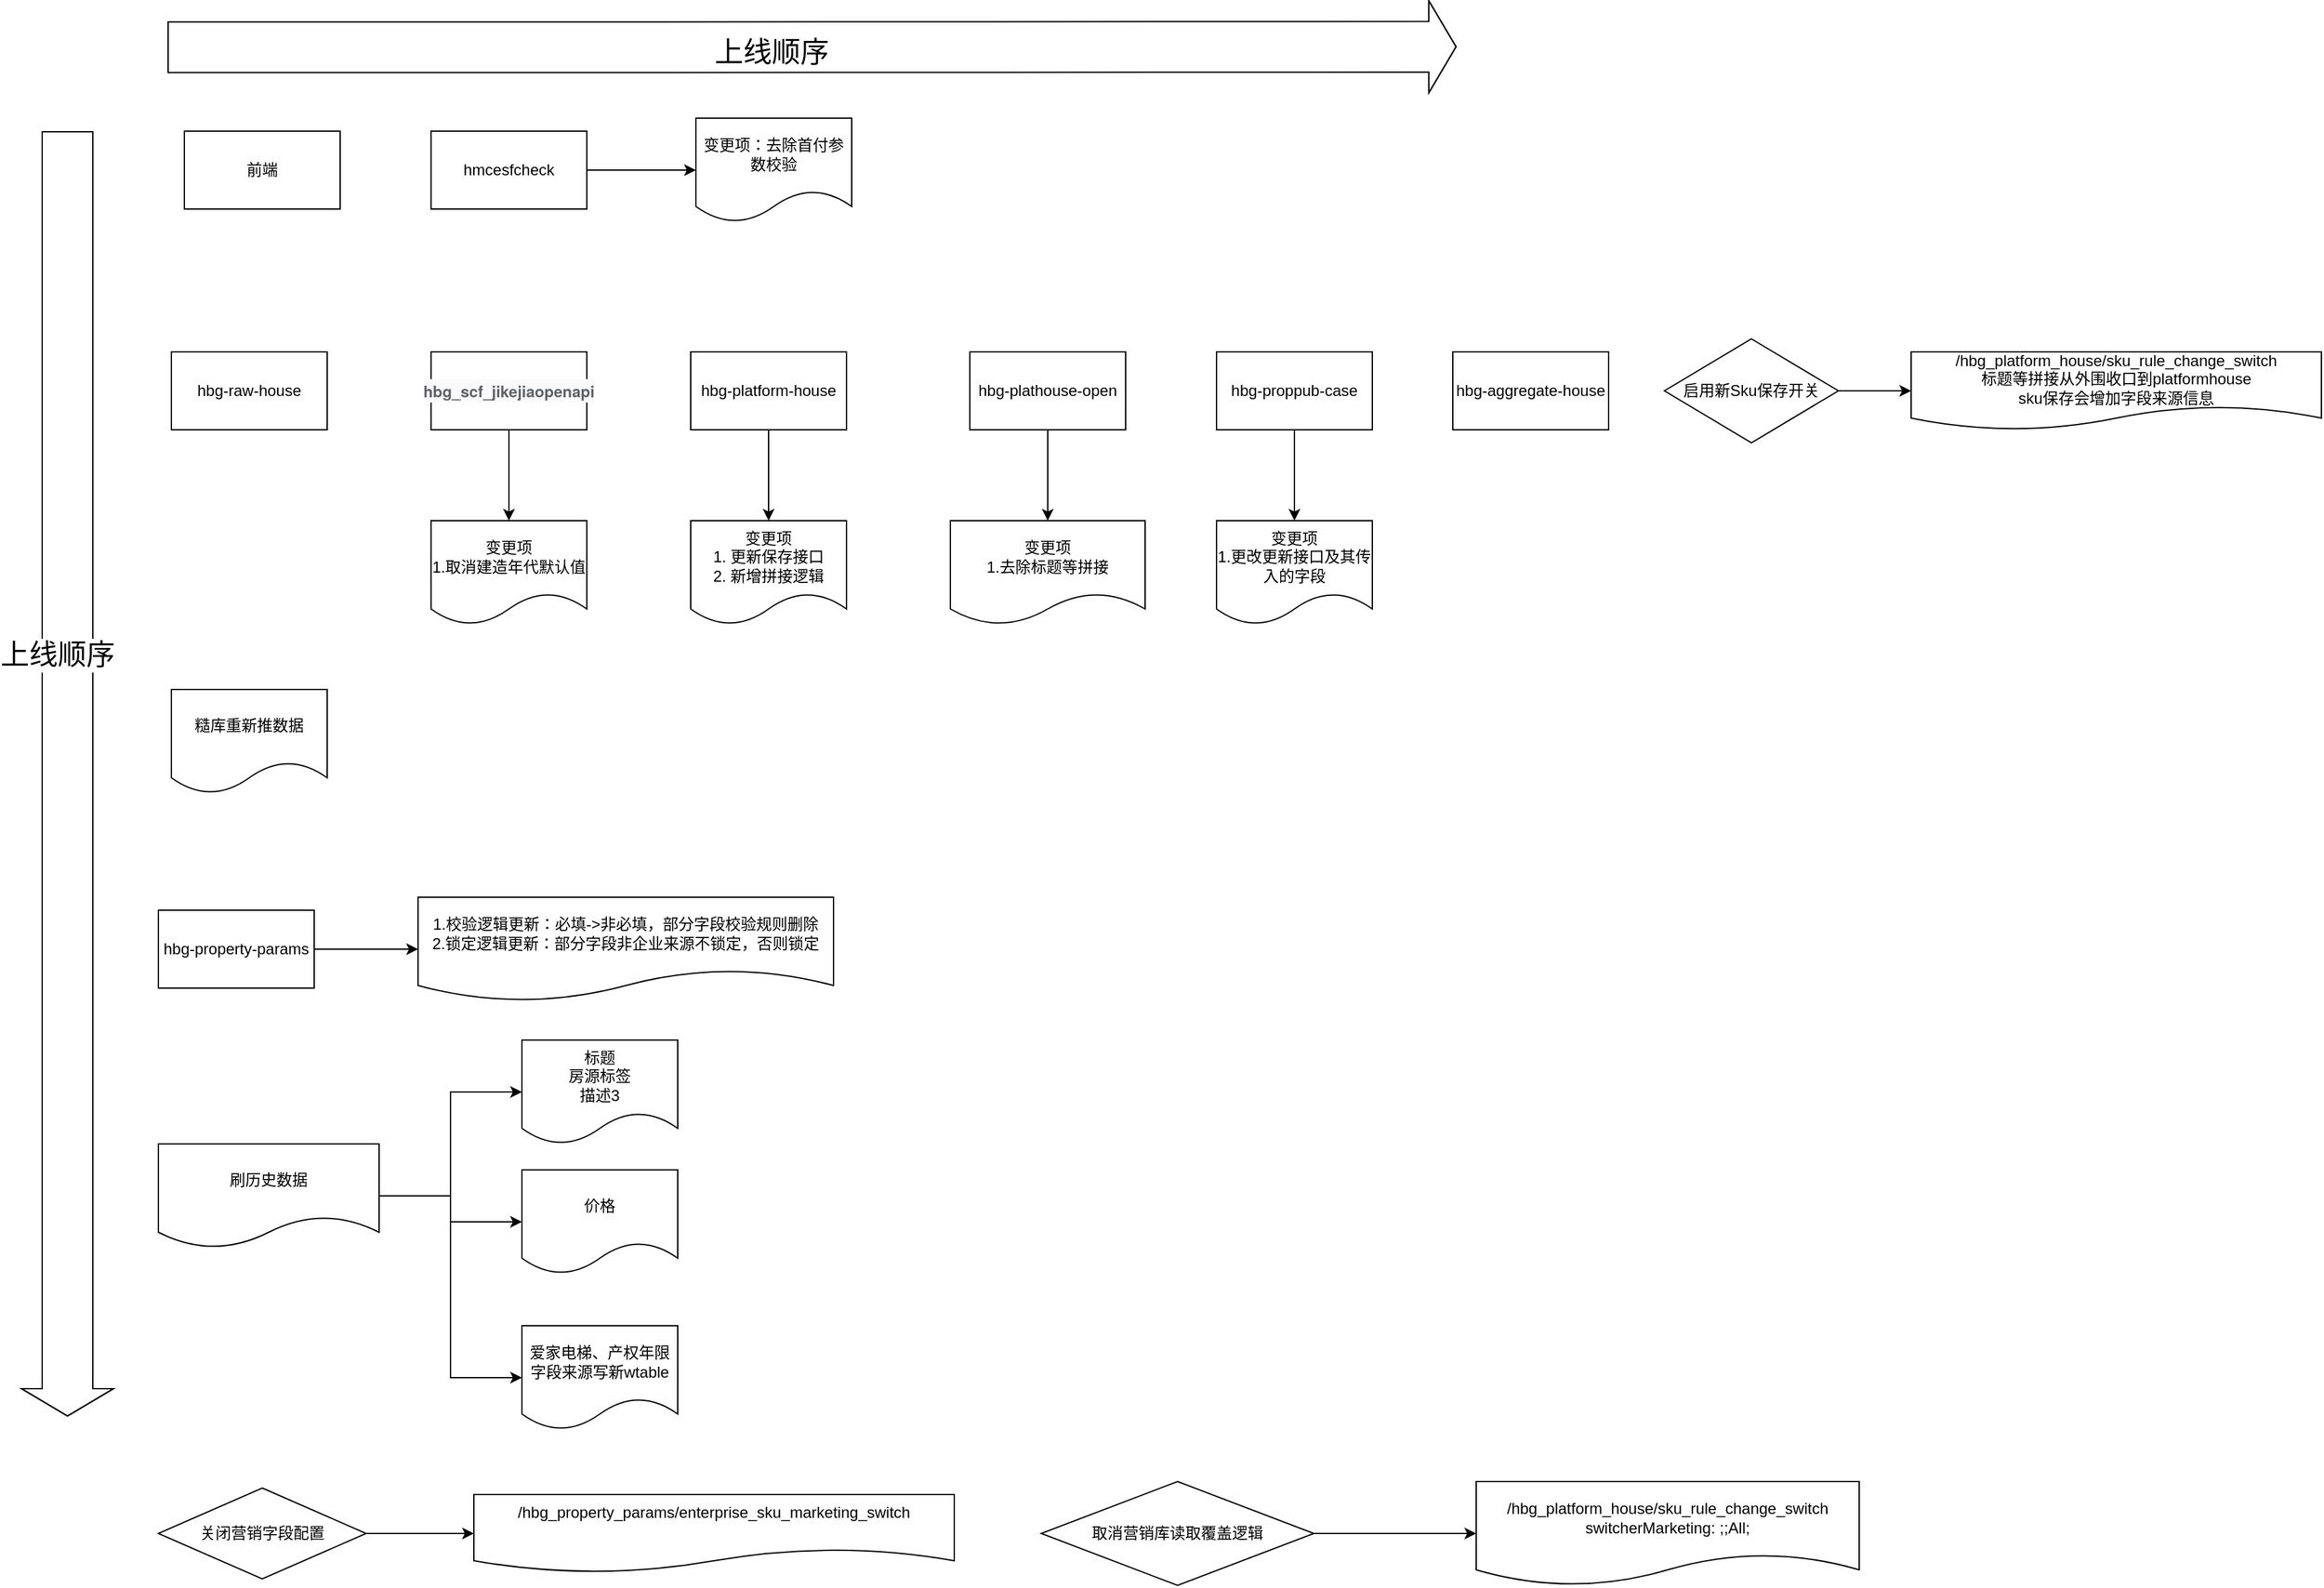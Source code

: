<mxfile version="20.8.1" type="github">
  <diagram id="y_53rAG5DGesoi1Buwiy" name="Page-1">
    <mxGraphModel dx="2099" dy="788" grid="1" gridSize="10" guides="1" tooltips="1" connect="1" arrows="1" fold="1" page="1" pageScale="1" pageWidth="827" pageHeight="1169" math="0" shadow="0">
      <root>
        <mxCell id="0" />
        <mxCell id="1" parent="0" />
        <mxCell id="_C74lV_GxV1o3IRPBV0W-9" value="" style="edgeStyle=orthogonalEdgeStyle;rounded=0;orthogonalLoop=1;jettySize=auto;html=1;" parent="1" source="_C74lV_GxV1o3IRPBV0W-1" target="_C74lV_GxV1o3IRPBV0W-8" edge="1">
          <mxGeometry relative="1" as="geometry" />
        </mxCell>
        <mxCell id="_C74lV_GxV1o3IRPBV0W-1" value="hmcesfcheck" style="rounded=0;whiteSpace=wrap;html=1;" parent="1" vertex="1">
          <mxGeometry x="320" y="100" width="120" height="60" as="geometry" />
        </mxCell>
        <mxCell id="_C74lV_GxV1o3IRPBV0W-2" value="hbg-aggregate-house" style="rounded=0;whiteSpace=wrap;html=1;" parent="1" vertex="1">
          <mxGeometry x="1107" y="270" width="120" height="60" as="geometry" />
        </mxCell>
        <mxCell id="_C74lV_GxV1o3IRPBV0W-44" value="" style="edgeStyle=orthogonalEdgeStyle;rounded=0;orthogonalLoop=1;jettySize=auto;html=1;strokeColor=default;strokeWidth=1;fontSize=12;" parent="1" source="_C74lV_GxV1o3IRPBV0W-3" target="_C74lV_GxV1o3IRPBV0W-43" edge="1">
          <mxGeometry relative="1" as="geometry" />
        </mxCell>
        <mxCell id="_C74lV_GxV1o3IRPBV0W-3" value="hbg-platform-house" style="rounded=0;whiteSpace=wrap;html=1;" parent="1" vertex="1">
          <mxGeometry x="520" y="270" width="120" height="60" as="geometry" />
        </mxCell>
        <mxCell id="_C74lV_GxV1o3IRPBV0W-39" value="" style="edgeStyle=orthogonalEdgeStyle;rounded=0;orthogonalLoop=1;jettySize=auto;html=1;strokeColor=default;strokeWidth=1;fontSize=12;" parent="1" source="_C74lV_GxV1o3IRPBV0W-4" target="_C74lV_GxV1o3IRPBV0W-38" edge="1">
          <mxGeometry relative="1" as="geometry" />
        </mxCell>
        <mxCell id="_C74lV_GxV1o3IRPBV0W-4" value="hbg-plathouse-open" style="rounded=0;whiteSpace=wrap;html=1;" parent="1" vertex="1">
          <mxGeometry x="735" y="270" width="120" height="60" as="geometry" />
        </mxCell>
        <mxCell id="_C74lV_GxV1o3IRPBV0W-12" value="" style="edgeStyle=orthogonalEdgeStyle;rounded=0;orthogonalLoop=1;jettySize=auto;html=1;" parent="1" source="_C74lV_GxV1o3IRPBV0W-5" target="_C74lV_GxV1o3IRPBV0W-11" edge="1">
          <mxGeometry relative="1" as="geometry" />
        </mxCell>
        <mxCell id="_C74lV_GxV1o3IRPBV0W-5" value="hbg-property-params" style="rounded=0;whiteSpace=wrap;html=1;" parent="1" vertex="1">
          <mxGeometry x="110" y="700" width="120" height="60" as="geometry" />
        </mxCell>
        <mxCell id="_C74lV_GxV1o3IRPBV0W-41" value="" style="edgeStyle=orthogonalEdgeStyle;rounded=0;orthogonalLoop=1;jettySize=auto;html=1;strokeColor=default;strokeWidth=1;fontSize=12;" parent="1" source="_C74lV_GxV1o3IRPBV0W-6" target="_C74lV_GxV1o3IRPBV0W-40" edge="1">
          <mxGeometry relative="1" as="geometry" />
        </mxCell>
        <mxCell id="_C74lV_GxV1o3IRPBV0W-6" value="hbg-proppub-case" style="rounded=0;whiteSpace=wrap;html=1;" parent="1" vertex="1">
          <mxGeometry x="925" y="270" width="120" height="60" as="geometry" />
        </mxCell>
        <mxCell id="_C74lV_GxV1o3IRPBV0W-7" value="hbg-raw-house" style="rounded=0;whiteSpace=wrap;html=1;" parent="1" vertex="1">
          <mxGeometry x="120" y="270" width="120" height="60" as="geometry" />
        </mxCell>
        <mxCell id="_C74lV_GxV1o3IRPBV0W-8" value="变更项：去除首付参数校验" style="shape=document;whiteSpace=wrap;html=1;boundedLbl=1;rounded=0;" parent="1" vertex="1">
          <mxGeometry x="524" y="90" width="120" height="80" as="geometry" />
        </mxCell>
        <mxCell id="_C74lV_GxV1o3IRPBV0W-20" value="" style="edgeStyle=orthogonalEdgeStyle;rounded=0;orthogonalLoop=1;jettySize=auto;html=1;strokeColor=default;strokeWidth=1;fontSize=12;" parent="1" source="_C74lV_GxV1o3IRPBV0W-10" target="_C74lV_GxV1o3IRPBV0W-19" edge="1">
          <mxGeometry relative="1" as="geometry" />
        </mxCell>
        <mxCell id="_C74lV_GxV1o3IRPBV0W-10" value="启用新Sku保存开关" style="rhombus;whiteSpace=wrap;html=1;" parent="1" vertex="1">
          <mxGeometry x="1270" y="260" width="134" height="80" as="geometry" />
        </mxCell>
        <mxCell id="_C74lV_GxV1o3IRPBV0W-11" value="1.校验逻辑更新：必填-&amp;gt;非必填，部分字段校验规则删除&lt;br&gt;2.锁定逻辑更新：部分字段非企业来源不锁定，否则锁定" style="shape=document;whiteSpace=wrap;html=1;boundedLbl=1;rounded=0;" parent="1" vertex="1">
          <mxGeometry x="310" y="690" width="320" height="80" as="geometry" />
        </mxCell>
        <mxCell id="_C74lV_GxV1o3IRPBV0W-13" value="" style="shape=flexArrow;endArrow=classic;html=1;rounded=0;width=39;endSize=6.67;endWidth=31;strokeWidth=1;fontSize=22;verticalAlign=bottom;strokeColor=default;" parent="1" edge="1">
          <mxGeometry width="50" height="50" relative="1" as="geometry">
            <mxPoint x="40" y="100" as="sourcePoint" />
            <mxPoint x="40" y="1090" as="targetPoint" />
            <Array as="points">
              <mxPoint x="40" y="360" />
            </Array>
          </mxGeometry>
        </mxCell>
        <mxCell id="_C74lV_GxV1o3IRPBV0W-15" value="上线顺序" style="edgeLabel;html=1;align=center;verticalAlign=top;resizable=0;points=[];fontSize=22;" parent="_C74lV_GxV1o3IRPBV0W-13" vertex="1" connectable="0">
          <mxGeometry x="-0.225" y="-8" relative="1" as="geometry">
            <mxPoint as="offset" />
          </mxGeometry>
        </mxCell>
        <mxCell id="_C74lV_GxV1o3IRPBV0W-18" value="" style="edgeStyle=orthogonalEdgeStyle;rounded=0;orthogonalLoop=1;jettySize=auto;html=1;strokeColor=default;strokeWidth=1;fontSize=12;" parent="1" source="_C74lV_GxV1o3IRPBV0W-16" target="_C74lV_GxV1o3IRPBV0W-17" edge="1">
          <mxGeometry relative="1" as="geometry" />
        </mxCell>
        <mxCell id="_C74lV_GxV1o3IRPBV0W-16" value="关闭营销字段配置" style="rhombus;whiteSpace=wrap;html=1;fontSize=12;" parent="1" vertex="1">
          <mxGeometry x="110" y="1145" width="160" height="70" as="geometry" />
        </mxCell>
        <mxCell id="_C74lV_GxV1o3IRPBV0W-17" value="&lt;div&gt;/hbg_property_params/enterprise_sku_marketing_switch&lt;/div&gt;&lt;div&gt;&lt;br&gt;&lt;/div&gt;" style="shape=document;whiteSpace=wrap;html=1;boundedLbl=1;" parent="1" vertex="1">
          <mxGeometry x="353" y="1150" width="370" height="60" as="geometry" />
        </mxCell>
        <mxCell id="_C74lV_GxV1o3IRPBV0W-19" value="&lt;div&gt;/hbg_platform_house/sku_rule_change_switch&lt;/div&gt;&lt;div&gt;标题等拼接从外围收口到platformhouse&lt;br&gt;sku保存会增加字段来源信息&lt;/div&gt;" style="shape=document;whiteSpace=wrap;html=1;boundedLbl=1;" parent="1" vertex="1">
          <mxGeometry x="1460" y="270" width="316" height="60" as="geometry" />
        </mxCell>
        <mxCell id="_C74lV_GxV1o3IRPBV0W-21" value="前端" style="rounded=0;whiteSpace=wrap;html=1;fontSize=12;" parent="1" vertex="1">
          <mxGeometry x="130" y="100" width="120" height="60" as="geometry" />
        </mxCell>
        <mxCell id="cUx0VObGmz9LaMdMKPmV-6" value="" style="edgeStyle=orthogonalEdgeStyle;rounded=0;orthogonalLoop=1;jettySize=auto;html=1;" edge="1" parent="1" source="_C74lV_GxV1o3IRPBV0W-23" target="cUx0VObGmz9LaMdMKPmV-5">
          <mxGeometry relative="1" as="geometry" />
        </mxCell>
        <mxCell id="cUx0VObGmz9LaMdMKPmV-9" style="edgeStyle=orthogonalEdgeStyle;rounded=0;orthogonalLoop=1;jettySize=auto;html=1;entryX=0;entryY=0.5;entryDx=0;entryDy=0;" edge="1" parent="1" source="_C74lV_GxV1o3IRPBV0W-23" target="cUx0VObGmz9LaMdMKPmV-10">
          <mxGeometry relative="1" as="geometry">
            <mxPoint x="390" y="960" as="targetPoint" />
            <Array as="points">
              <mxPoint x="335" y="920" />
              <mxPoint x="335" y="940" />
            </Array>
          </mxGeometry>
        </mxCell>
        <mxCell id="cUx0VObGmz9LaMdMKPmV-17" value="" style="edgeStyle=orthogonalEdgeStyle;rounded=0;orthogonalLoop=1;jettySize=auto;html=1;entryX=0;entryY=0.5;entryDx=0;entryDy=0;" edge="1" parent="1" source="_C74lV_GxV1o3IRPBV0W-23" target="cUx0VObGmz9LaMdMKPmV-16">
          <mxGeometry relative="1" as="geometry" />
        </mxCell>
        <mxCell id="_C74lV_GxV1o3IRPBV0W-23" value="刷历史数据" style="shape=document;whiteSpace=wrap;html=1;boundedLbl=1;rounded=0;" parent="1" vertex="1">
          <mxGeometry x="110" y="880" width="170" height="80" as="geometry" />
        </mxCell>
        <mxCell id="_C74lV_GxV1o3IRPBV0W-34" value="" style="shape=flexArrow;endArrow=classic;html=1;rounded=0;width=39;endSize=6.67;endWidth=31;strokeWidth=1;fontSize=22;verticalAlign=bottom;strokeColor=default;" parent="1" edge="1">
          <mxGeometry width="50" height="50" relative="1" as="geometry">
            <mxPoint x="117" y="35.41" as="sourcePoint" />
            <mxPoint x="1110" y="35" as="targetPoint" />
            <Array as="points">
              <mxPoint x="425.75" y="35.41" />
            </Array>
          </mxGeometry>
        </mxCell>
        <mxCell id="_C74lV_GxV1o3IRPBV0W-35" value="上线顺序" style="edgeLabel;html=1;align=center;verticalAlign=top;resizable=0;points=[];fontSize=22;" parent="_C74lV_GxV1o3IRPBV0W-34" vertex="1" connectable="0">
          <mxGeometry x="-0.225" y="-8" relative="1" as="geometry">
            <mxPoint x="80" y="-23" as="offset" />
          </mxGeometry>
        </mxCell>
        <mxCell id="_C74lV_GxV1o3IRPBV0W-38" value="变更项&lt;br&gt;1.去除标题等拼接" style="shape=document;whiteSpace=wrap;html=1;boundedLbl=1;rounded=0;" parent="1" vertex="1">
          <mxGeometry x="720" y="400" width="150" height="80" as="geometry" />
        </mxCell>
        <mxCell id="_C74lV_GxV1o3IRPBV0W-40" value="变更项&lt;br&gt;1.更改更新接口及其传入的字段" style="shape=document;whiteSpace=wrap;html=1;boundedLbl=1;rounded=0;" parent="1" vertex="1">
          <mxGeometry x="925" y="400" width="120" height="80" as="geometry" />
        </mxCell>
        <mxCell id="_C74lV_GxV1o3IRPBV0W-43" value="变更项&lt;br&gt;1. 更新保存接口&lt;br&gt;2. 新增拼接逻辑" style="shape=document;whiteSpace=wrap;html=1;boundedLbl=1;rounded=0;" parent="1" vertex="1">
          <mxGeometry x="520" y="400" width="120" height="80" as="geometry" />
        </mxCell>
        <mxCell id="_C74lV_GxV1o3IRPBV0W-48" value="" style="edgeStyle=orthogonalEdgeStyle;rounded=0;orthogonalLoop=1;jettySize=auto;html=1;strokeColor=default;strokeWidth=1;fontSize=12;" parent="1" source="_C74lV_GxV1o3IRPBV0W-46" target="_C74lV_GxV1o3IRPBV0W-47" edge="1">
          <mxGeometry relative="1" as="geometry" />
        </mxCell>
        <mxCell id="_C74lV_GxV1o3IRPBV0W-46" value="&lt;span style=&quot;color: rgb(96, 98, 102); font-family: &amp;quot;Helvetica Neue&amp;quot;, Helvetica, &amp;quot;PingFang SC&amp;quot;, &amp;quot;Hiragino Sans GB&amp;quot;, &amp;quot;Microsoft YaHei&amp;quot;, 微软雅黑, Arial, sans-serif, don58; font-weight: 700; text-align: left; background-color: rgb(250, 250, 251);&quot;&gt;hbg_scf_jikejiaopenapi&lt;/span&gt;" style="rounded=0;whiteSpace=wrap;html=1;" parent="1" vertex="1">
          <mxGeometry x="320" y="270" width="120" height="60" as="geometry" />
        </mxCell>
        <mxCell id="_C74lV_GxV1o3IRPBV0W-47" value="变更项&lt;br&gt;1.取消建造年代默认值" style="shape=document;whiteSpace=wrap;html=1;boundedLbl=1;rounded=0;" parent="1" vertex="1">
          <mxGeometry x="320" y="400" width="120" height="80" as="geometry" />
        </mxCell>
        <mxCell id="cUx0VObGmz9LaMdMKPmV-2" value="糙库重新推数据" style="shape=document;whiteSpace=wrap;html=1;boundedLbl=1;" vertex="1" parent="1">
          <mxGeometry x="120" y="530" width="120" height="80" as="geometry" />
        </mxCell>
        <mxCell id="cUx0VObGmz9LaMdMKPmV-5" value="标题&lt;br&gt;房源标签&lt;br&gt;描述3" style="shape=document;whiteSpace=wrap;html=1;boundedLbl=1;rounded=0;" vertex="1" parent="1">
          <mxGeometry x="390" y="800" width="120" height="80" as="geometry" />
        </mxCell>
        <mxCell id="cUx0VObGmz9LaMdMKPmV-10" value="价格" style="shape=document;whiteSpace=wrap;html=1;boundedLbl=1;" vertex="1" parent="1">
          <mxGeometry x="390" y="900" width="120" height="80" as="geometry" />
        </mxCell>
        <mxCell id="cUx0VObGmz9LaMdMKPmV-14" value="" style="edgeStyle=orthogonalEdgeStyle;rounded=0;orthogonalLoop=1;jettySize=auto;html=1;" edge="1" parent="1" source="cUx0VObGmz9LaMdMKPmV-12" target="cUx0VObGmz9LaMdMKPmV-13">
          <mxGeometry relative="1" as="geometry" />
        </mxCell>
        <mxCell id="cUx0VObGmz9LaMdMKPmV-12" value="取消营销库读取覆盖逻辑" style="rhombus;whiteSpace=wrap;html=1;" vertex="1" parent="1">
          <mxGeometry x="790" y="1140" width="210" height="80" as="geometry" />
        </mxCell>
        <mxCell id="cUx0VObGmz9LaMdMKPmV-13" value="&lt;div&gt;/hbg_platform_house/sku_rule_change_switch&lt;/div&gt;&lt;div&gt;switcherMarketing: ;;All;&lt;br&gt;&lt;/div&gt;" style="shape=document;whiteSpace=wrap;html=1;boundedLbl=1;" vertex="1" parent="1">
          <mxGeometry x="1125" y="1140" width="295" height="80" as="geometry" />
        </mxCell>
        <mxCell id="cUx0VObGmz9LaMdMKPmV-16" value="爱家电梯、产权年限字段来源写新wtable" style="shape=document;whiteSpace=wrap;html=1;boundedLbl=1;rounded=0;" vertex="1" parent="1">
          <mxGeometry x="390" y="1020" width="120" height="80" as="geometry" />
        </mxCell>
      </root>
    </mxGraphModel>
  </diagram>
</mxfile>
